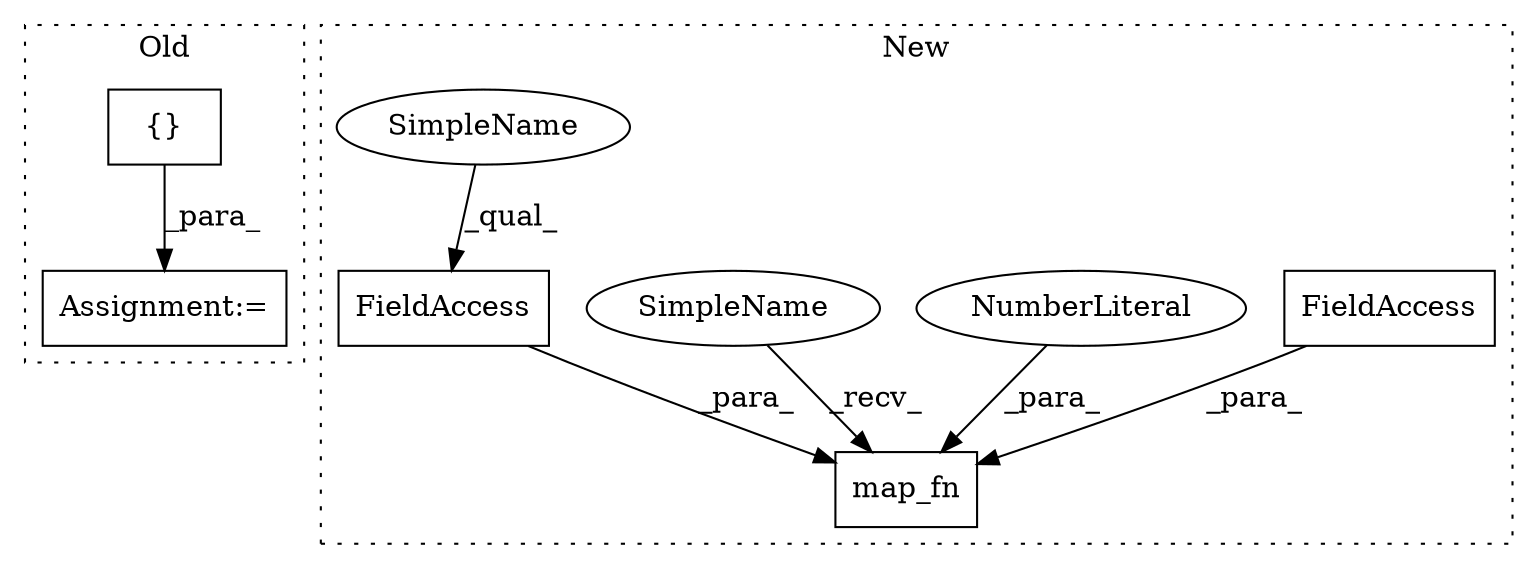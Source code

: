 digraph G {
subgraph cluster0 {
1 [label="{}" a="4" s="1517" l="2" shape="box"];
3 [label="Assignment:=" a="7" s="1507" l="1" shape="box"];
label = "Old";
style="dotted";
}
subgraph cluster1 {
2 [label="map_fn" a="32" s="2246,2348" l="7,1" shape="box"];
4 [label="FieldAccess" a="22" s="2253" l="13" shape="box"];
5 [label="FieldAccess" a="22" s="2328" l="18" shape="box"];
6 [label="NumberLiteral" a="34" s="2347" l="1" shape="ellipse"];
7 [label="SimpleName" a="42" s="2235" l="10" shape="ellipse"];
8 [label="SimpleName" a="42" s="2328" l="10" shape="ellipse"];
label = "New";
style="dotted";
}
1 -> 3 [label="_para_"];
4 -> 2 [label="_para_"];
5 -> 2 [label="_para_"];
6 -> 2 [label="_para_"];
7 -> 2 [label="_recv_"];
8 -> 5 [label="_qual_"];
}
